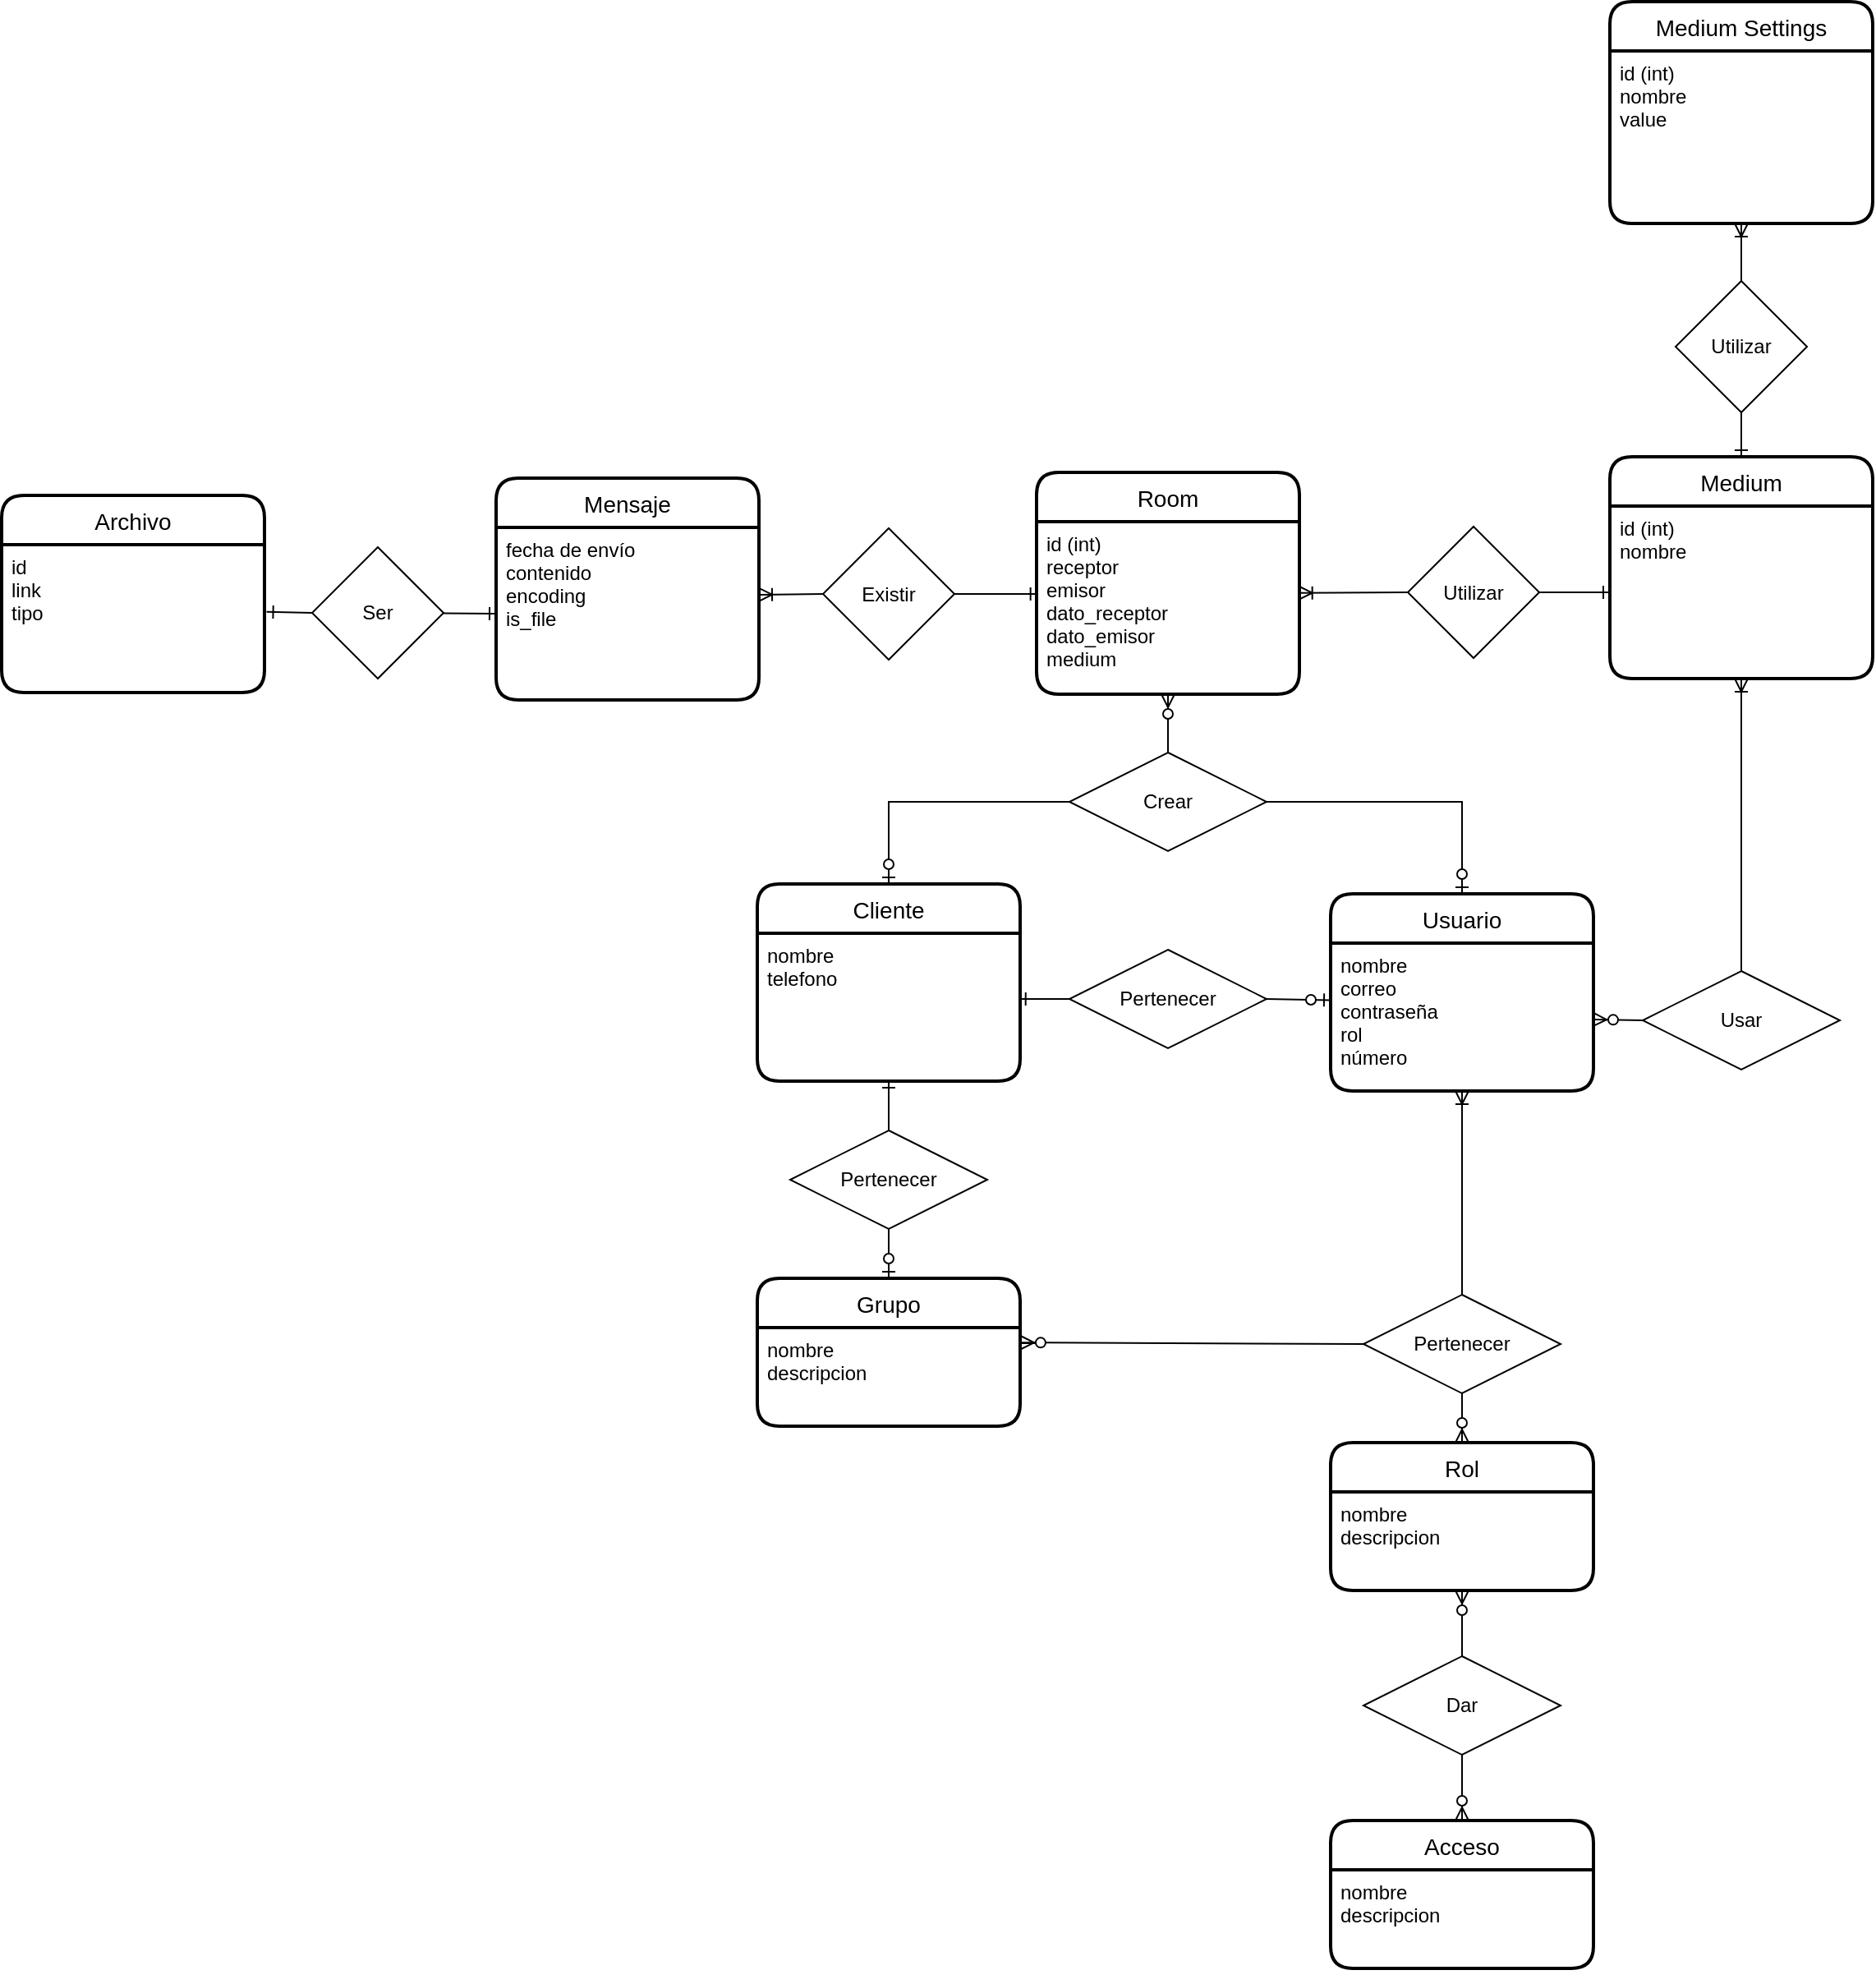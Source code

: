 <mxfile version="14.9.4" type="github">
  <diagram id="R2lEEEUBdFMjLlhIrx00" name="Page-1">
    <mxGraphModel dx="2523" dy="2053" grid="1" gridSize="10" guides="1" tooltips="1" connect="1" arrows="1" fold="1" page="1" pageScale="1" pageWidth="850" pageHeight="1100" math="0" shadow="0" extFonts="Permanent Marker^https://fonts.googleapis.com/css?family=Permanent+Marker">
      <root>
        <mxCell id="0" />
        <mxCell id="1" parent="0" />
        <mxCell id="CDFM8AFHUel1WWdjoYh1-1" value="Cliente" style="swimlane;childLayout=stackLayout;horizontal=1;startSize=30;horizontalStack=0;rounded=1;fontSize=14;fontStyle=0;strokeWidth=2;resizeParent=0;resizeLast=1;shadow=0;dashed=0;align=center;" parent="1" vertex="1">
          <mxGeometry x="-200" y="147" width="160" height="120" as="geometry" />
        </mxCell>
        <mxCell id="CDFM8AFHUel1WWdjoYh1-2" value="nombre&#xa;telefono" style="align=left;strokeColor=none;fillColor=none;spacingLeft=4;fontSize=12;verticalAlign=top;resizable=0;rotatable=0;part=1;" parent="CDFM8AFHUel1WWdjoYh1-1" vertex="1">
          <mxGeometry y="30" width="160" height="90" as="geometry" />
        </mxCell>
        <mxCell id="CDFM8AFHUel1WWdjoYh1-3" value="Pertenecer" style="shape=rhombus;perimeter=rhombusPerimeter;whiteSpace=wrap;html=1;align=center;" parent="1" vertex="1">
          <mxGeometry x="-10" y="187" width="120" height="60" as="geometry" />
        </mxCell>
        <mxCell id="CDFM8AFHUel1WWdjoYh1-4" value="" style="endArrow=none;html=1;rounded=0;exitX=0.996;exitY=0.444;exitDx=0;exitDy=0;entryX=0;entryY=0.5;entryDx=0;entryDy=0;exitPerimeter=0;startArrow=ERone;startFill=0;" parent="1" source="CDFM8AFHUel1WWdjoYh1-2" target="CDFM8AFHUel1WWdjoYh1-3" edge="1">
          <mxGeometry relative="1" as="geometry">
            <mxPoint x="-20" y="307" as="sourcePoint" />
            <mxPoint x="140" y="307" as="targetPoint" />
          </mxGeometry>
        </mxCell>
        <mxCell id="CDFM8AFHUel1WWdjoYh1-5" value="Usuario" style="swimlane;childLayout=stackLayout;horizontal=1;startSize=30;horizontalStack=0;rounded=1;fontSize=14;fontStyle=0;strokeWidth=2;resizeParent=0;resizeLast=1;shadow=0;dashed=0;align=center;" parent="1" vertex="1">
          <mxGeometry x="149" y="153" width="160" height="120" as="geometry" />
        </mxCell>
        <mxCell id="CDFM8AFHUel1WWdjoYh1-6" value="nombre&#xa;correo&#xa;contraseña&#xa;rol&#xa;número" style="align=left;strokeColor=none;fillColor=none;spacingLeft=4;fontSize=12;verticalAlign=top;resizable=0;rotatable=0;part=1;" parent="CDFM8AFHUel1WWdjoYh1-5" vertex="1">
          <mxGeometry y="30" width="160" height="90" as="geometry" />
        </mxCell>
        <mxCell id="CDFM8AFHUel1WWdjoYh1-8" style="edgeStyle=orthogonalEdgeStyle;rounded=0;orthogonalLoop=1;jettySize=auto;html=1;exitX=0.5;exitY=1;exitDx=0;exitDy=0;" parent="CDFM8AFHUel1WWdjoYh1-5" source="CDFM8AFHUel1WWdjoYh1-6" target="CDFM8AFHUel1WWdjoYh1-6" edge="1">
          <mxGeometry relative="1" as="geometry" />
        </mxCell>
        <mxCell id="CDFM8AFHUel1WWdjoYh1-7" value="" style="endArrow=ERzeroToOne;html=1;rounded=0;exitX=1;exitY=0.5;exitDx=0;exitDy=0;entryX=0;entryY=0.386;entryDx=0;entryDy=0;entryPerimeter=0;endFill=1;" parent="1" source="CDFM8AFHUel1WWdjoYh1-3" target="CDFM8AFHUel1WWdjoYh1-6" edge="1">
          <mxGeometry relative="1" as="geometry">
            <mxPoint x="-30.64" y="226.96" as="sourcePoint" />
            <mxPoint x="50" y="227" as="targetPoint" />
          </mxGeometry>
        </mxCell>
        <mxCell id="CDFM8AFHUel1WWdjoYh1-10" value="Rol" style="swimlane;childLayout=stackLayout;horizontal=1;startSize=30;horizontalStack=0;rounded=1;fontSize=14;fontStyle=0;strokeWidth=2;resizeParent=0;resizeLast=1;shadow=0;dashed=0;align=center;" parent="1" vertex="1">
          <mxGeometry x="149" y="487" width="160" height="90" as="geometry" />
        </mxCell>
        <mxCell id="CDFM8AFHUel1WWdjoYh1-11" value="nombre&#xa;descripcion" style="align=left;strokeColor=none;fillColor=none;spacingLeft=4;fontSize=12;verticalAlign=top;resizable=0;rotatable=0;part=1;" parent="CDFM8AFHUel1WWdjoYh1-10" vertex="1">
          <mxGeometry y="30" width="160" height="60" as="geometry" />
        </mxCell>
        <mxCell id="CDFM8AFHUel1WWdjoYh1-12" style="edgeStyle=orthogonalEdgeStyle;rounded=0;orthogonalLoop=1;jettySize=auto;html=1;exitX=0.5;exitY=1;exitDx=0;exitDy=0;" parent="CDFM8AFHUel1WWdjoYh1-10" source="CDFM8AFHUel1WWdjoYh1-11" target="CDFM8AFHUel1WWdjoYh1-11" edge="1">
          <mxGeometry relative="1" as="geometry" />
        </mxCell>
        <mxCell id="CDFM8AFHUel1WWdjoYh1-13" value="Pertenecer" style="shape=rhombus;perimeter=rhombusPerimeter;whiteSpace=wrap;html=1;align=center;" parent="1" vertex="1">
          <mxGeometry x="169" y="397" width="120" height="60" as="geometry" />
        </mxCell>
        <mxCell id="CDFM8AFHUel1WWdjoYh1-14" value="" style="endArrow=none;html=1;rounded=0;exitX=0.5;exitY=1;exitDx=0;exitDy=0;entryX=0.5;entryY=0;entryDx=0;entryDy=0;startArrow=ERoneToMany;startFill=0;" parent="1" source="CDFM8AFHUel1WWdjoYh1-5" target="CDFM8AFHUel1WWdjoYh1-13" edge="1">
          <mxGeometry relative="1" as="geometry">
            <mxPoint x="-30.64" y="226.96" as="sourcePoint" />
            <mxPoint y="227" as="targetPoint" />
          </mxGeometry>
        </mxCell>
        <mxCell id="CDFM8AFHUel1WWdjoYh1-15" value="" style="endArrow=ERzeroToMany;html=1;rounded=0;exitX=0.5;exitY=1;exitDx=0;exitDy=0;entryX=0.5;entryY=0;entryDx=0;entryDy=0;endFill=1;" parent="1" source="CDFM8AFHUel1WWdjoYh1-13" target="CDFM8AFHUel1WWdjoYh1-10" edge="1">
          <mxGeometry relative="1" as="geometry">
            <mxPoint x="120" y="297" as="sourcePoint" />
            <mxPoint x="159" y="297.74" as="targetPoint" />
          </mxGeometry>
        </mxCell>
        <mxCell id="CDFM8AFHUel1WWdjoYh1-16" value="Acceso" style="swimlane;childLayout=stackLayout;horizontal=1;startSize=30;horizontalStack=0;rounded=1;fontSize=14;fontStyle=0;strokeWidth=2;resizeParent=0;resizeLast=1;shadow=0;dashed=0;align=center;" parent="1" vertex="1">
          <mxGeometry x="149" y="717" width="160" height="90" as="geometry" />
        </mxCell>
        <mxCell id="CDFM8AFHUel1WWdjoYh1-17" value="nombre&#xa;descripcion" style="align=left;strokeColor=none;fillColor=none;spacingLeft=4;fontSize=12;verticalAlign=top;resizable=0;rotatable=0;part=1;" parent="CDFM8AFHUel1WWdjoYh1-16" vertex="1">
          <mxGeometry y="30" width="160" height="60" as="geometry" />
        </mxCell>
        <mxCell id="CDFM8AFHUel1WWdjoYh1-18" style="edgeStyle=orthogonalEdgeStyle;rounded=0;orthogonalLoop=1;jettySize=auto;html=1;exitX=0.5;exitY=1;exitDx=0;exitDy=0;" parent="CDFM8AFHUel1WWdjoYh1-16" source="CDFM8AFHUel1WWdjoYh1-17" target="CDFM8AFHUel1WWdjoYh1-17" edge="1">
          <mxGeometry relative="1" as="geometry" />
        </mxCell>
        <mxCell id="CDFM8AFHUel1WWdjoYh1-20" value="Dar" style="shape=rhombus;perimeter=rhombusPerimeter;whiteSpace=wrap;html=1;align=center;" parent="1" vertex="1">
          <mxGeometry x="169" y="617" width="120" height="60" as="geometry" />
        </mxCell>
        <mxCell id="CDFM8AFHUel1WWdjoYh1-21" value="" style="endArrow=ERzeroToMany;html=1;rounded=0;entryX=0.5;entryY=0;entryDx=0;entryDy=0;endFill=1;exitX=0.5;exitY=1;exitDx=0;exitDy=0;" parent="1" source="CDFM8AFHUel1WWdjoYh1-20" target="CDFM8AFHUel1WWdjoYh1-16" edge="1">
          <mxGeometry relative="1" as="geometry">
            <mxPoint x="229" y="677" as="sourcePoint" />
            <mxPoint x="239" y="497" as="targetPoint" />
          </mxGeometry>
        </mxCell>
        <mxCell id="CDFM8AFHUel1WWdjoYh1-22" value="" style="endArrow=ERzeroToMany;html=1;rounded=0;entryX=0.5;entryY=1;entryDx=0;entryDy=0;endFill=1;exitX=0.5;exitY=0;exitDx=0;exitDy=0;" parent="1" source="CDFM8AFHUel1WWdjoYh1-20" target="CDFM8AFHUel1WWdjoYh1-11" edge="1">
          <mxGeometry relative="1" as="geometry">
            <mxPoint x="239" y="717" as="sourcePoint" />
            <mxPoint x="239" y="757" as="targetPoint" />
          </mxGeometry>
        </mxCell>
        <mxCell id="CDFM8AFHUel1WWdjoYh1-23" value="Grupo" style="swimlane;childLayout=stackLayout;horizontal=1;startSize=30;horizontalStack=0;rounded=1;fontSize=14;fontStyle=0;strokeWidth=2;resizeParent=0;resizeLast=1;shadow=0;dashed=0;align=center;" parent="1" vertex="1">
          <mxGeometry x="-200" y="387" width="160" height="90" as="geometry" />
        </mxCell>
        <mxCell id="CDFM8AFHUel1WWdjoYh1-24" value="nombre&#xa;descripcion" style="align=left;strokeColor=none;fillColor=none;spacingLeft=4;fontSize=12;verticalAlign=top;resizable=0;rotatable=0;part=1;" parent="CDFM8AFHUel1WWdjoYh1-23" vertex="1">
          <mxGeometry y="30" width="160" height="60" as="geometry" />
        </mxCell>
        <mxCell id="CDFM8AFHUel1WWdjoYh1-25" style="edgeStyle=orthogonalEdgeStyle;rounded=0;orthogonalLoop=1;jettySize=auto;html=1;exitX=0.5;exitY=1;exitDx=0;exitDy=0;" parent="CDFM8AFHUel1WWdjoYh1-23" source="CDFM8AFHUel1WWdjoYh1-24" target="CDFM8AFHUel1WWdjoYh1-24" edge="1">
          <mxGeometry relative="1" as="geometry" />
        </mxCell>
        <mxCell id="CDFM8AFHUel1WWdjoYh1-26" value="" style="endArrow=none;html=1;rounded=0;startArrow=ERone;startFill=0;exitX=0.5;exitY=1;exitDx=0;exitDy=0;entryX=0.5;entryY=0;entryDx=0;entryDy=0;" parent="1" source="CDFM8AFHUel1WWdjoYh1-2" target="CDFM8AFHUel1WWdjoYh1-27" edge="1">
          <mxGeometry relative="1" as="geometry">
            <mxPoint x="-70" y="337" as="sourcePoint" />
            <mxPoint x="20" y="367" as="targetPoint" />
          </mxGeometry>
        </mxCell>
        <mxCell id="CDFM8AFHUel1WWdjoYh1-27" value="Pertenecer" style="shape=rhombus;perimeter=rhombusPerimeter;whiteSpace=wrap;html=1;align=center;" parent="1" vertex="1">
          <mxGeometry x="-180" y="297" width="120" height="60" as="geometry" />
        </mxCell>
        <mxCell id="CDFM8AFHUel1WWdjoYh1-28" value="" style="endArrow=none;html=1;rounded=0;startArrow=ERzeroToOne;startFill=1;exitX=0.5;exitY=0;exitDx=0;exitDy=0;entryX=0.5;entryY=1;entryDx=0;entryDy=0;" parent="1" source="CDFM8AFHUel1WWdjoYh1-23" target="CDFM8AFHUel1WWdjoYh1-27" edge="1">
          <mxGeometry relative="1" as="geometry">
            <mxPoint x="-110" y="277.0" as="sourcePoint" />
            <mxPoint x="-110" y="307" as="targetPoint" />
          </mxGeometry>
        </mxCell>
        <mxCell id="CDFM8AFHUel1WWdjoYh1-29" value="" style="endArrow=ERzeroToMany;html=1;rounded=0;exitX=0;exitY=0.5;exitDx=0;exitDy=0;entryX=1.003;entryY=0.152;entryDx=0;entryDy=0;endFill=1;entryPerimeter=0;" parent="1" source="CDFM8AFHUel1WWdjoYh1-13" target="CDFM8AFHUel1WWdjoYh1-24" edge="1">
          <mxGeometry relative="1" as="geometry">
            <mxPoint x="239" y="467" as="sourcePoint" />
            <mxPoint x="239" y="497" as="targetPoint" />
          </mxGeometry>
        </mxCell>
        <mxCell id="CDFM8AFHUel1WWdjoYh1-30" value="Mensaje" style="swimlane;childLayout=stackLayout;horizontal=1;startSize=30;horizontalStack=0;rounded=1;fontSize=14;fontStyle=0;strokeWidth=2;resizeParent=0;resizeLast=1;shadow=0;dashed=0;align=center;" parent="1" vertex="1">
          <mxGeometry x="-359" y="-100" width="160" height="135" as="geometry" />
        </mxCell>
        <mxCell id="CDFM8AFHUel1WWdjoYh1-31" value="fecha de envío&#xa;contenido&#xa;encoding&#xa;is_file" style="align=left;strokeColor=none;fillColor=none;spacingLeft=4;fontSize=12;verticalAlign=top;resizable=0;rotatable=0;part=1;" parent="CDFM8AFHUel1WWdjoYh1-30" vertex="1">
          <mxGeometry y="30" width="160" height="105" as="geometry" />
        </mxCell>
        <mxCell id="CDFM8AFHUel1WWdjoYh1-34" value="Archivo" style="swimlane;childLayout=stackLayout;horizontal=1;startSize=30;horizontalStack=0;rounded=1;fontSize=14;fontStyle=0;strokeWidth=2;resizeParent=0;resizeLast=1;shadow=0;dashed=0;align=center;" parent="1" vertex="1">
          <mxGeometry x="-660" y="-89.5" width="160" height="120" as="geometry" />
        </mxCell>
        <mxCell id="CDFM8AFHUel1WWdjoYh1-35" value="id&#xa;link&#xa;tipo" style="align=left;strokeColor=none;fillColor=none;spacingLeft=4;fontSize=12;verticalAlign=top;resizable=0;rotatable=0;part=1;" parent="CDFM8AFHUel1WWdjoYh1-34" vertex="1">
          <mxGeometry y="30" width="160" height="90" as="geometry" />
        </mxCell>
        <mxCell id="CDFM8AFHUel1WWdjoYh1-39" value="Ser" style="rhombus;whiteSpace=wrap;html=1;" parent="1" vertex="1">
          <mxGeometry x="-471" y="-58" width="80" height="80" as="geometry" />
        </mxCell>
        <mxCell id="CDFM8AFHUel1WWdjoYh1-40" value="Crear" style="shape=rhombus;perimeter=rhombusPerimeter;whiteSpace=wrap;html=1;align=center;" parent="1" vertex="1">
          <mxGeometry x="-10" y="67" width="120" height="60" as="geometry" />
        </mxCell>
        <mxCell id="CDFM8AFHUel1WWdjoYh1-41" value="" style="endArrow=ERzeroToOne;html=1;rounded=0;endFill=1;entryX=0.5;entryY=0;entryDx=0;entryDy=0;exitX=1;exitY=0.5;exitDx=0;exitDy=0;edgeStyle=orthogonalEdgeStyle;" parent="1" source="CDFM8AFHUel1WWdjoYh1-40" target="CDFM8AFHUel1WWdjoYh1-5" edge="1">
          <mxGeometry relative="1" as="geometry">
            <mxPoint x="180" y="27" as="sourcePoint" />
            <mxPoint x="220" y="127" as="targetPoint" />
          </mxGeometry>
        </mxCell>
        <mxCell id="CDFM8AFHUel1WWdjoYh1-42" value="" style="endArrow=ERzeroToOne;html=1;rounded=0;endFill=1;entryX=0.5;entryY=0;entryDx=0;entryDy=0;exitX=0;exitY=0.5;exitDx=0;exitDy=0;edgeStyle=orthogonalEdgeStyle;" parent="1" source="CDFM8AFHUel1WWdjoYh1-40" target="CDFM8AFHUel1WWdjoYh1-1" edge="1">
          <mxGeometry relative="1" as="geometry">
            <mxPoint x="120" y="97" as="sourcePoint" />
            <mxPoint x="239" y="163.0" as="targetPoint" />
          </mxGeometry>
        </mxCell>
        <mxCell id="CDFM8AFHUel1WWdjoYh1-43" value="" style="endArrow=ERzeroToMany;html=1;rounded=0;endFill=1;entryX=0.5;entryY=1;entryDx=0;entryDy=0;exitX=0.5;exitY=0;exitDx=0;exitDy=0;edgeStyle=orthogonalEdgeStyle;" parent="1" source="CDFM8AFHUel1WWdjoYh1-40" target="A5T8yZxs9piIKYW0P6CB-6" edge="1">
          <mxGeometry relative="1" as="geometry">
            <mxPoint x="120" y="105" as="sourcePoint" />
            <mxPoint x="239" y="171.0" as="targetPoint" />
          </mxGeometry>
        </mxCell>
        <mxCell id="CDFM8AFHUel1WWdjoYh1-46" value="" style="endArrow=ERone;html=1;rounded=0;endFill=0;entryX=1.008;entryY=0.454;entryDx=0;entryDy=0;exitX=0;exitY=0.5;exitDx=0;exitDy=0;entryPerimeter=0;" parent="1" source="CDFM8AFHUel1WWdjoYh1-39" target="CDFM8AFHUel1WWdjoYh1-35" edge="1">
          <mxGeometry relative="1" as="geometry">
            <mxPoint x="-269" y="104" as="sourcePoint" />
            <mxPoint x="-269" y="64" as="targetPoint" />
          </mxGeometry>
        </mxCell>
        <mxCell id="CDFM8AFHUel1WWdjoYh1-48" value="" style="endArrow=ERone;html=1;rounded=0;endFill=0;entryX=0;entryY=0.5;entryDx=0;entryDy=0;" parent="1" source="CDFM8AFHUel1WWdjoYh1-39" target="CDFM8AFHUel1WWdjoYh1-31" edge="1">
          <mxGeometry relative="1" as="geometry">
            <mxPoint x="-229" y="-175" as="sourcePoint" />
            <mxPoint x="-191.08" y="-175.31" as="targetPoint" />
          </mxGeometry>
        </mxCell>
        <mxCell id="CDFM8AFHUel1WWdjoYh1-53" value="Usar" style="shape=rhombus;perimeter=rhombusPerimeter;whiteSpace=wrap;html=1;align=center;" parent="1" vertex="1">
          <mxGeometry x="339" y="200" width="120" height="60" as="geometry" />
        </mxCell>
        <mxCell id="CDFM8AFHUel1WWdjoYh1-55" value="" style="endArrow=ERzeroToMany;html=1;rounded=0;exitX=0;exitY=0.5;exitDx=0;exitDy=0;endFill=1;" parent="1" source="CDFM8AFHUel1WWdjoYh1-53" target="CDFM8AFHUel1WWdjoYh1-6" edge="1">
          <mxGeometry relative="1" as="geometry">
            <mxPoint x="239" y="467" as="sourcePoint" />
            <mxPoint x="239" y="497" as="targetPoint" />
          </mxGeometry>
        </mxCell>
        <mxCell id="A5T8yZxs9piIKYW0P6CB-1" value="Medium" style="swimlane;childLayout=stackLayout;horizontal=1;startSize=30;horizontalStack=0;rounded=1;fontSize=14;fontStyle=0;strokeWidth=2;resizeParent=0;resizeLast=1;shadow=0;dashed=0;align=center;" vertex="1" parent="1">
          <mxGeometry x="319" y="-113" width="160" height="135" as="geometry" />
        </mxCell>
        <mxCell id="A5T8yZxs9piIKYW0P6CB-2" value="id (int)&#xa;nombre" style="align=left;strokeColor=none;fillColor=none;spacingLeft=4;fontSize=12;verticalAlign=top;resizable=0;rotatable=0;part=1;" vertex="1" parent="A5T8yZxs9piIKYW0P6CB-1">
          <mxGeometry y="30" width="160" height="105" as="geometry" />
        </mxCell>
        <mxCell id="A5T8yZxs9piIKYW0P6CB-3" value="Utilizar" style="rhombus;whiteSpace=wrap;html=1;" vertex="1" parent="1">
          <mxGeometry x="196" y="-70.5" width="80" height="80" as="geometry" />
        </mxCell>
        <mxCell id="A5T8yZxs9piIKYW0P6CB-4" value="" style="endArrow=ERone;html=1;rounded=0;endFill=0;entryX=0;entryY=0.5;entryDx=0;entryDy=0;exitX=1;exitY=0.5;exitDx=0;exitDy=0;" edge="1" parent="1" source="A5T8yZxs9piIKYW0P6CB-3" target="A5T8yZxs9piIKYW0P6CB-2">
          <mxGeometry relative="1" as="geometry">
            <mxPoint x="121.0" y="-154" as="sourcePoint" />
            <mxPoint x="158.92" y="-154.31" as="targetPoint" />
          </mxGeometry>
        </mxCell>
        <mxCell id="A5T8yZxs9piIKYW0P6CB-5" value="Room" style="swimlane;childLayout=stackLayout;horizontal=1;startSize=30;horizontalStack=0;rounded=1;fontSize=14;fontStyle=0;strokeWidth=2;resizeParent=0;resizeLast=1;shadow=0;dashed=0;align=center;" vertex="1" parent="1">
          <mxGeometry x="-30" y="-103.5" width="160" height="135" as="geometry" />
        </mxCell>
        <mxCell id="A5T8yZxs9piIKYW0P6CB-6" value="id (int)&#xa;receptor&#xa;emisor&#xa;dato_receptor&#xa;dato_emisor&#xa;medium" style="align=left;strokeColor=none;fillColor=none;spacingLeft=4;fontSize=12;verticalAlign=top;resizable=0;rotatable=0;part=1;" vertex="1" parent="A5T8yZxs9piIKYW0P6CB-5">
          <mxGeometry y="30" width="160" height="105" as="geometry" />
        </mxCell>
        <mxCell id="A5T8yZxs9piIKYW0P6CB-7" value="Existir" style="rhombus;whiteSpace=wrap;html=1;" vertex="1" parent="1">
          <mxGeometry x="-160" y="-69.5" width="80" height="80" as="geometry" />
        </mxCell>
        <mxCell id="A5T8yZxs9piIKYW0P6CB-8" value="" style="endArrow=ERoneToMany;html=1;rounded=0;exitX=0;exitY=0.5;exitDx=0;exitDy=0;entryX=1;entryY=0.39;entryDx=0;entryDy=0;endFill=0;entryPerimeter=0;" edge="1" parent="1" source="A5T8yZxs9piIKYW0P6CB-7" target="CDFM8AFHUel1WWdjoYh1-31">
          <mxGeometry relative="1" as="geometry">
            <mxPoint x="20" y="60.88" as="sourcePoint" />
            <mxPoint x="-188.52" y="60.0" as="targetPoint" />
          </mxGeometry>
        </mxCell>
        <mxCell id="A5T8yZxs9piIKYW0P6CB-9" value="" style="endArrow=ERone;html=1;rounded=0;endFill=0;exitX=1;exitY=0.5;exitDx=0;exitDy=0;entryX=0.002;entryY=0.419;entryDx=0;entryDy=0;entryPerimeter=0;" edge="1" parent="1" source="A5T8yZxs9piIKYW0P6CB-7" target="A5T8yZxs9piIKYW0P6CB-6">
          <mxGeometry relative="1" as="geometry">
            <mxPoint x="150" y="227" as="sourcePoint" />
            <mxPoint x="179" y="227" as="targetPoint" />
          </mxGeometry>
        </mxCell>
        <mxCell id="A5T8yZxs9piIKYW0P6CB-10" value="" style="endArrow=ERoneToMany;html=1;rounded=0;exitX=0;exitY=0.5;exitDx=0;exitDy=0;entryX=0.999;entryY=0.413;entryDx=0;entryDy=0;endFill=0;entryPerimeter=0;" edge="1" parent="1" source="A5T8yZxs9piIKYW0P6CB-3" target="A5T8yZxs9piIKYW0P6CB-6">
          <mxGeometry relative="1" as="geometry">
            <mxPoint x="-150" y="-19.5" as="sourcePoint" />
            <mxPoint x="-189" y="-19.05" as="targetPoint" />
          </mxGeometry>
        </mxCell>
        <mxCell id="A5T8yZxs9piIKYW0P6CB-11" value="Medium Settings" style="swimlane;childLayout=stackLayout;horizontal=1;startSize=30;horizontalStack=0;rounded=1;fontSize=14;fontStyle=0;strokeWidth=2;resizeParent=0;resizeLast=1;shadow=0;dashed=0;align=center;" vertex="1" parent="1">
          <mxGeometry x="319" y="-390" width="160" height="135" as="geometry" />
        </mxCell>
        <mxCell id="A5T8yZxs9piIKYW0P6CB-12" value="id (int)&#xa;nombre&#xa;value" style="align=left;strokeColor=none;fillColor=none;spacingLeft=4;fontSize=12;verticalAlign=top;resizable=0;rotatable=0;part=1;" vertex="1" parent="A5T8yZxs9piIKYW0P6CB-11">
          <mxGeometry y="30" width="160" height="105" as="geometry" />
        </mxCell>
        <mxCell id="A5T8yZxs9piIKYW0P6CB-13" value="Utilizar" style="rhombus;whiteSpace=wrap;html=1;" vertex="1" parent="1">
          <mxGeometry x="359" y="-220" width="80" height="80" as="geometry" />
        </mxCell>
        <mxCell id="A5T8yZxs9piIKYW0P6CB-14" value="" style="endArrow=ERoneToMany;html=1;entryX=0.5;entryY=1;entryDx=0;entryDy=0;exitX=0.5;exitY=0;exitDx=0;exitDy=0;endFill=0;" edge="1" parent="1" source="A5T8yZxs9piIKYW0P6CB-13" target="A5T8yZxs9piIKYW0P6CB-11">
          <mxGeometry width="50" height="50" relative="1" as="geometry">
            <mxPoint x="79" y="-200" as="sourcePoint" />
            <mxPoint x="129" y="-250" as="targetPoint" />
          </mxGeometry>
        </mxCell>
        <mxCell id="A5T8yZxs9piIKYW0P6CB-15" value="" style="endArrow=none;html=1;entryX=0.5;entryY=1;entryDx=0;entryDy=0;exitX=0.5;exitY=0;exitDx=0;exitDy=0;startArrow=ERone;startFill=0;" edge="1" parent="1" source="A5T8yZxs9piIKYW0P6CB-1" target="A5T8yZxs9piIKYW0P6CB-13">
          <mxGeometry width="50" height="50" relative="1" as="geometry">
            <mxPoint x="409" y="-210" as="sourcePoint" />
            <mxPoint x="409" y="-245" as="targetPoint" />
          </mxGeometry>
        </mxCell>
        <mxCell id="A5T8yZxs9piIKYW0P6CB-16" value="" style="endArrow=ERoneToMany;html=1;rounded=0;exitX=0.5;exitY=0;exitDx=0;exitDy=0;entryX=0.5;entryY=1;entryDx=0;entryDy=0;endFill=0;" edge="1" parent="1" source="CDFM8AFHUel1WWdjoYh1-53" target="A5T8yZxs9piIKYW0P6CB-1">
          <mxGeometry relative="1" as="geometry">
            <mxPoint x="206" y="-20.5" as="sourcePoint" />
            <mxPoint x="139.84" y="-20.135" as="targetPoint" />
          </mxGeometry>
        </mxCell>
      </root>
    </mxGraphModel>
  </diagram>
</mxfile>
